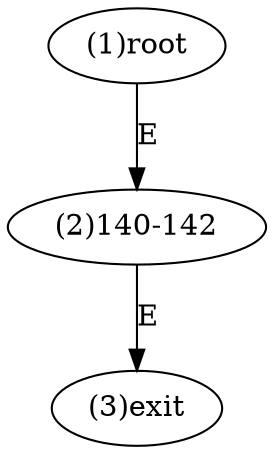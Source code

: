 digraph "" { 
1[ label="(1)root"];
2[ label="(2)140-142"];
3[ label="(3)exit"];
1->2[ label="E"];
2->3[ label="E"];
}